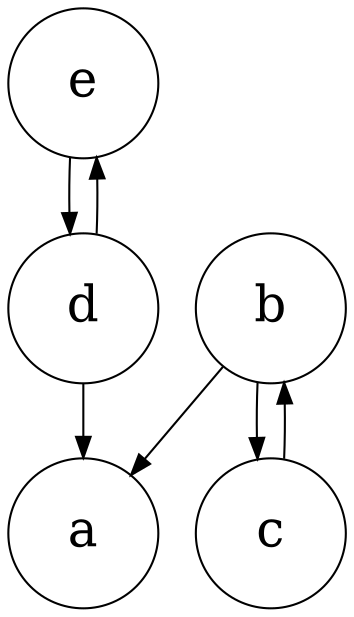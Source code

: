 digraph pigtails {
  node [shape=circle, fixedsize=true, width=1.0, height=1.0, fontsize=24]
  e -> d -> a
  c -> b -> a
  d -> e
  b -> c
}
